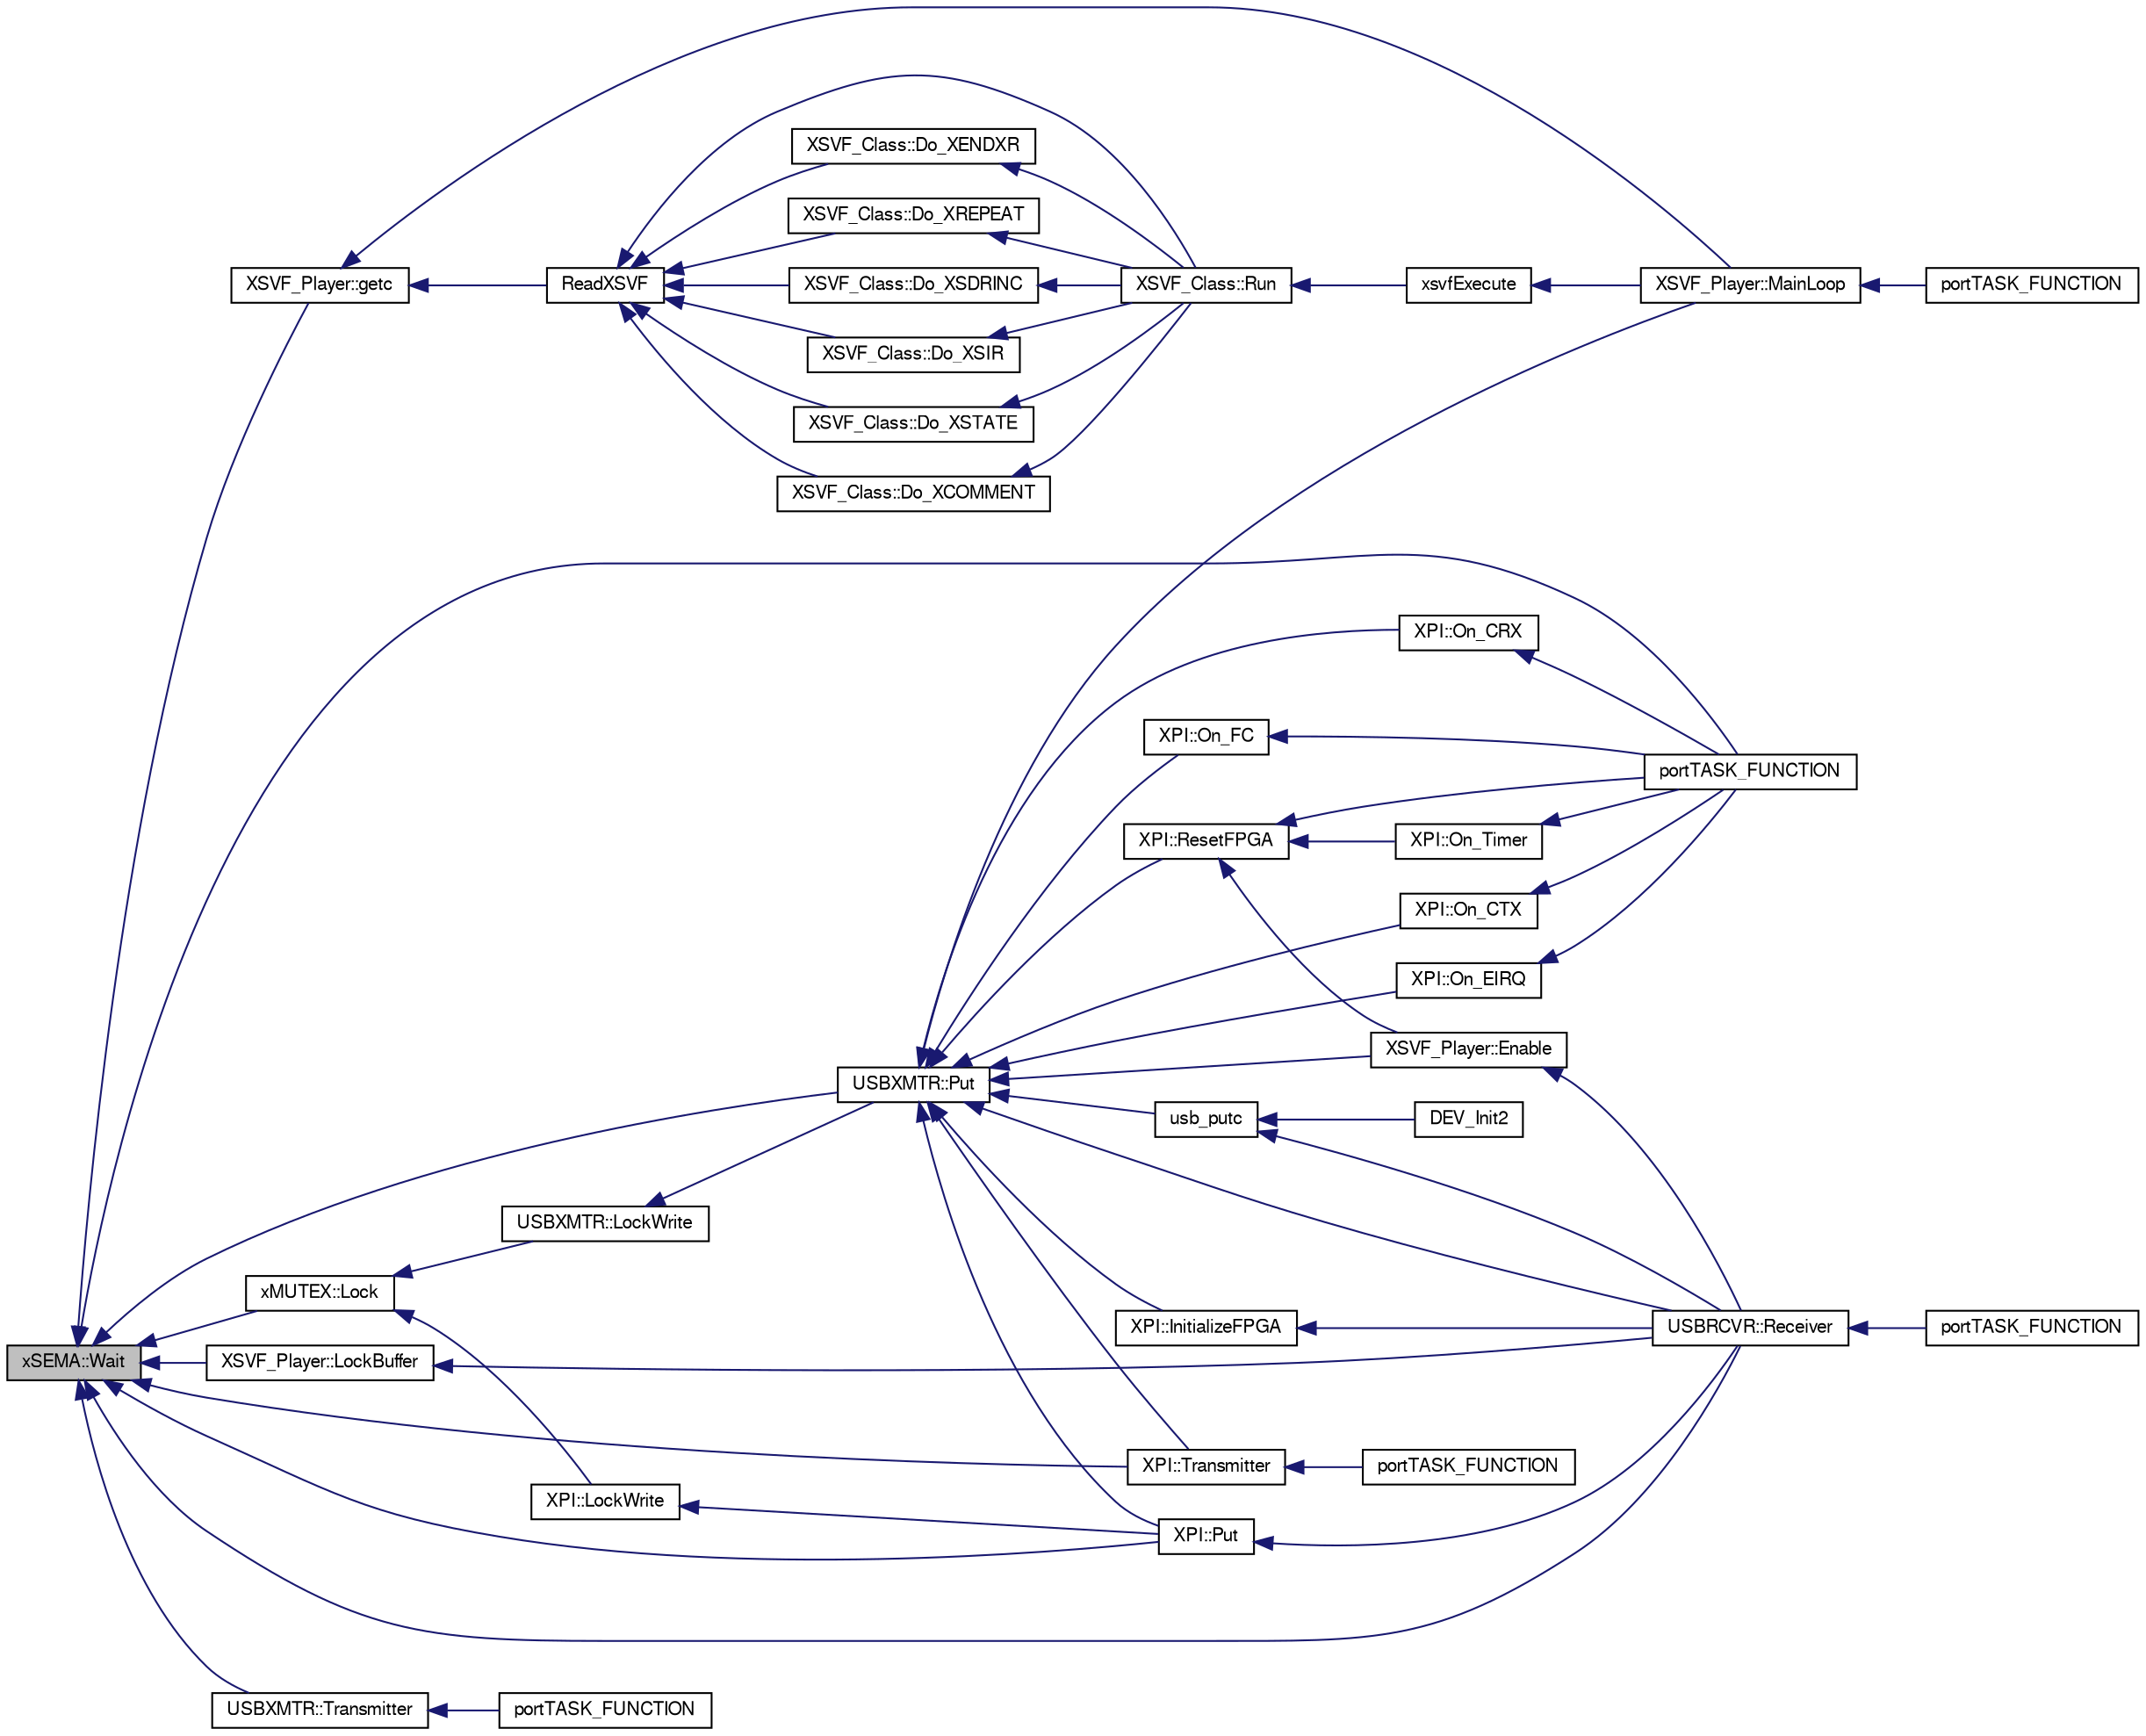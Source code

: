digraph G
{
  bgcolor="transparent";
  edge [fontname="FreeSans",fontsize=10,labelfontname="FreeSans",labelfontsize=10];
  node [fontname="FreeSans",fontsize=10,shape=record];
  rankdir=LR;
  Node1 [label="xSEMA::Wait",height=0.2,width=0.4,color="black", fillcolor="grey75", style="filled" fontcolor="black"];
  Node1 -> Node2 [dir=back,color="midnightblue",fontsize=10,style="solid",fontname="FreeSans"];
  Node2 [label="XSVF_Player::getc",height=0.2,width=0.4,color="black",URL="$class_x_s_v_f___player.html#30c853edaf50b1a4d677131bdb78d277"];
  Node2 -> Node3 [dir=back,color="midnightblue",fontsize=10,style="solid",fontname="FreeSans"];
  Node3 [label="XSVF_Player::MainLoop",height=0.2,width=0.4,color="black",URL="$class_x_s_v_f___player.html#7c68cab8bc1c8d4a40a5a14c7e389a9d"];
  Node3 -> Node4 [dir=back,color="midnightblue",fontsize=10,style="solid",fontname="FreeSans"];
  Node4 [label="portTASK_FUNCTION",height=0.2,width=0.4,color="black",URL="$xsvf_task_8cpp.html#0c8ad39baa20f104db774662d3dcdb35"];
  Node2 -> Node5 [dir=back,color="midnightblue",fontsize=10,style="solid",fontname="FreeSans"];
  Node5 [label="ReadXSVF",height=0.2,width=0.4,color="black",URL="$xsvf_port_8hpp.html#eead376a8e9b9d8b83d3f95f0b440ecc"];
  Node5 -> Node6 [dir=back,color="midnightblue",fontsize=10,style="solid",fontname="FreeSans"];
  Node6 [label="XSVF_Class::Do_XCOMMENT",height=0.2,width=0.4,color="black",URL="$class_x_s_v_f___class.html#ccbb74bef1f29b2a1522413953b06f7e"];
  Node6 -> Node7 [dir=back,color="midnightblue",fontsize=10,style="solid",fontname="FreeSans"];
  Node7 [label="XSVF_Class::Run",height=0.2,width=0.4,color="black",URL="$class_x_s_v_f___class.html#12ccef01bf5a47d54aa357204c0e4636"];
  Node7 -> Node8 [dir=back,color="midnightblue",fontsize=10,style="solid",fontname="FreeSans"];
  Node8 [label="xsvfExecute",height=0.2,width=0.4,color="black",URL="$sam7xpud_8hpp.html#d4776d8f8f33635f5042de6b07c849f6"];
  Node8 -> Node3 [dir=back,color="midnightblue",fontsize=10,style="solid",fontname="FreeSans"];
  Node5 -> Node9 [dir=back,color="midnightblue",fontsize=10,style="solid",fontname="FreeSans"];
  Node9 [label="XSVF_Class::Do_XENDXR",height=0.2,width=0.4,color="black",URL="$class_x_s_v_f___class.html#c16456e7c7645b0f00e476da3298f071"];
  Node9 -> Node7 [dir=back,color="midnightblue",fontsize=10,style="solid",fontname="FreeSans"];
  Node5 -> Node10 [dir=back,color="midnightblue",fontsize=10,style="solid",fontname="FreeSans"];
  Node10 [label="XSVF_Class::Do_XREPEAT",height=0.2,width=0.4,color="black",URL="$class_x_s_v_f___class.html#f63e8462528039052c8a608ec5cf1e4c"];
  Node10 -> Node7 [dir=back,color="midnightblue",fontsize=10,style="solid",fontname="FreeSans"];
  Node5 -> Node11 [dir=back,color="midnightblue",fontsize=10,style="solid",fontname="FreeSans"];
  Node11 [label="XSVF_Class::Do_XSDRINC",height=0.2,width=0.4,color="black",URL="$class_x_s_v_f___class.html#bb4f302bf9104dbb218f451536d7a665"];
  Node11 -> Node7 [dir=back,color="midnightblue",fontsize=10,style="solid",fontname="FreeSans"];
  Node5 -> Node12 [dir=back,color="midnightblue",fontsize=10,style="solid",fontname="FreeSans"];
  Node12 [label="XSVF_Class::Do_XSIR",height=0.2,width=0.4,color="black",URL="$class_x_s_v_f___class.html#bb98c9978279e6e849eba476a76b3964"];
  Node12 -> Node7 [dir=back,color="midnightblue",fontsize=10,style="solid",fontname="FreeSans"];
  Node5 -> Node13 [dir=back,color="midnightblue",fontsize=10,style="solid",fontname="FreeSans"];
  Node13 [label="XSVF_Class::Do_XSTATE",height=0.2,width=0.4,color="black",URL="$class_x_s_v_f___class.html#7ce7cf13775e4d4c6cf0e069bbd6467c"];
  Node13 -> Node7 [dir=back,color="midnightblue",fontsize=10,style="solid",fontname="FreeSans"];
  Node5 -> Node7 [dir=back,color="midnightblue",fontsize=10,style="solid",fontname="FreeSans"];
  Node1 -> Node14 [dir=back,color="midnightblue",fontsize=10,style="solid",fontname="FreeSans"];
  Node14 [label="xMUTEX::Lock",height=0.2,width=0.4,color="black",URL="$classx_m_u_t_e_x.html#529d57424fe4f58d9a13dea66e40ecfa"];
  Node14 -> Node15 [dir=back,color="midnightblue",fontsize=10,style="solid",fontname="FreeSans"];
  Node15 [label="XPI::LockWrite",height=0.2,width=0.4,color="black",URL="$class_x_p_i.html#10ba209398cb347a1f3fced4902037ec"];
  Node15 -> Node16 [dir=back,color="midnightblue",fontsize=10,style="solid",fontname="FreeSans"];
  Node16 [label="XPI::Put",height=0.2,width=0.4,color="black",URL="$class_x_p_i.html#2120b6e3bee2a8eedaf06fad5017eb8a"];
  Node16 -> Node17 [dir=back,color="midnightblue",fontsize=10,style="solid",fontname="FreeSans"];
  Node17 [label="USBRCVR::Receiver",height=0.2,width=0.4,color="black",URL="$class_u_s_b_r_c_v_r.html#f8361a896588ddbb643a4b79b59129b5"];
  Node17 -> Node18 [dir=back,color="midnightblue",fontsize=10,style="solid",fontname="FreeSans"];
  Node18 [label="portTASK_FUNCTION",height=0.2,width=0.4,color="black",URL="$usb_tasks_8cpp.html#bf532eb4d4d55d51477ea9534ab711ca"];
  Node14 -> Node19 [dir=back,color="midnightblue",fontsize=10,style="solid",fontname="FreeSans"];
  Node19 [label="USBXMTR::LockWrite",height=0.2,width=0.4,color="black",URL="$class_u_s_b_x_m_t_r.html#70384f142454df09c3600680cff40274"];
  Node19 -> Node20 [dir=back,color="midnightblue",fontsize=10,style="solid",fontname="FreeSans"];
  Node20 [label="USBXMTR::Put",height=0.2,width=0.4,color="black",URL="$class_u_s_b_x_m_t_r.html#149d280fef7548a52d67fcb5c5ac3ea6"];
  Node20 -> Node21 [dir=back,color="midnightblue",fontsize=10,style="solid",fontname="FreeSans"];
  Node21 [label="XSVF_Player::Enable",height=0.2,width=0.4,color="black",URL="$class_x_s_v_f___player.html#ab49a062790f0a95e08d6f246b2a71b4"];
  Node21 -> Node17 [dir=back,color="midnightblue",fontsize=10,style="solid",fontname="FreeSans"];
  Node20 -> Node22 [dir=back,color="midnightblue",fontsize=10,style="solid",fontname="FreeSans"];
  Node22 [label="XPI::InitializeFPGA",height=0.2,width=0.4,color="black",URL="$class_x_p_i.html#13617d172b308c1448c74f4535b2e73d"];
  Node22 -> Node17 [dir=back,color="midnightblue",fontsize=10,style="solid",fontname="FreeSans"];
  Node20 -> Node3 [dir=back,color="midnightblue",fontsize=10,style="solid",fontname="FreeSans"];
  Node20 -> Node23 [dir=back,color="midnightblue",fontsize=10,style="solid",fontname="FreeSans"];
  Node23 [label="XPI::On_CRX",height=0.2,width=0.4,color="black",URL="$class_x_p_i.html#1c73bd96ebc42e8f5e14bb05c8cd3c86"];
  Node23 -> Node24 [dir=back,color="midnightblue",fontsize=10,style="solid",fontname="FreeSans"];
  Node24 [label="portTASK_FUNCTION",height=0.2,width=0.4,color="black",URL="$sam7xpud_8cpp.html#53afc651bc94988b4b1644f21f16b515"];
  Node20 -> Node25 [dir=back,color="midnightblue",fontsize=10,style="solid",fontname="FreeSans"];
  Node25 [label="XPI::On_CTX",height=0.2,width=0.4,color="black",URL="$class_x_p_i.html#02aa06fd22abe2e2ee4a96ec729e654d"];
  Node25 -> Node24 [dir=back,color="midnightblue",fontsize=10,style="solid",fontname="FreeSans"];
  Node20 -> Node26 [dir=back,color="midnightblue",fontsize=10,style="solid",fontname="FreeSans"];
  Node26 [label="XPI::On_EIRQ",height=0.2,width=0.4,color="black",URL="$class_x_p_i.html#56970d2f3494891b3cf80f3cc846c8df"];
  Node26 -> Node24 [dir=back,color="midnightblue",fontsize=10,style="solid",fontname="FreeSans"];
  Node20 -> Node27 [dir=back,color="midnightblue",fontsize=10,style="solid",fontname="FreeSans"];
  Node27 [label="XPI::On_FC",height=0.2,width=0.4,color="black",URL="$class_x_p_i.html#796dc15fd71882551b5b699d6b408480"];
  Node27 -> Node24 [dir=back,color="midnightblue",fontsize=10,style="solid",fontname="FreeSans"];
  Node20 -> Node16 [dir=back,color="midnightblue",fontsize=10,style="solid",fontname="FreeSans"];
  Node20 -> Node17 [dir=back,color="midnightblue",fontsize=10,style="solid",fontname="FreeSans"];
  Node20 -> Node28 [dir=back,color="midnightblue",fontsize=10,style="solid",fontname="FreeSans"];
  Node28 [label="XPI::ResetFPGA",height=0.2,width=0.4,color="black",URL="$class_x_p_i.html#5c51dda2c789ed0f0eec401f80d92c31"];
  Node28 -> Node21 [dir=back,color="midnightblue",fontsize=10,style="solid",fontname="FreeSans"];
  Node28 -> Node29 [dir=back,color="midnightblue",fontsize=10,style="solid",fontname="FreeSans"];
  Node29 [label="XPI::On_Timer",height=0.2,width=0.4,color="black",URL="$class_x_p_i.html#efca43b014ac7287f1ee782a2db45682"];
  Node29 -> Node24 [dir=back,color="midnightblue",fontsize=10,style="solid",fontname="FreeSans"];
  Node28 -> Node24 [dir=back,color="midnightblue",fontsize=10,style="solid",fontname="FreeSans"];
  Node20 -> Node30 [dir=back,color="midnightblue",fontsize=10,style="solid",fontname="FreeSans"];
  Node30 [label="XPI::Transmitter",height=0.2,width=0.4,color="black",URL="$class_x_p_i.html#2ad25e9e345f55ccaba7f7f7ad15a9a1"];
  Node30 -> Node31 [dir=back,color="midnightblue",fontsize=10,style="solid",fontname="FreeSans"];
  Node31 [label="portTASK_FUNCTION",height=0.2,width=0.4,color="black",URL="$xpi_8cpp.html#dfe1e57f3b27a6e6c56640245fc9a1bd"];
  Node20 -> Node32 [dir=back,color="midnightblue",fontsize=10,style="solid",fontname="FreeSans"];
  Node32 [label="usb_putc",height=0.2,width=0.4,color="black",URL="$sam7xpud_8cpp.html#04af8901fc5c1015eb79acb36ba38ad6"];
  Node32 -> Node33 [dir=back,color="midnightblue",fontsize=10,style="solid",fontname="FreeSans"];
  Node33 [label="DEV_Init2",height=0.2,width=0.4,color="black",URL="$device_8cpp.html#d3dd83edb8d465419e7ab07c6dfb8687"];
  Node32 -> Node17 [dir=back,color="midnightblue",fontsize=10,style="solid",fontname="FreeSans"];
  Node1 -> Node34 [dir=back,color="midnightblue",fontsize=10,style="solid",fontname="FreeSans"];
  Node34 [label="XSVF_Player::LockBuffer",height=0.2,width=0.4,color="black",URL="$class_x_s_v_f___player.html#4e412ad72e7bc50f79f431305ce0c62c"];
  Node34 -> Node17 [dir=back,color="midnightblue",fontsize=10,style="solid",fontname="FreeSans"];
  Node1 -> Node24 [dir=back,color="midnightblue",fontsize=10,style="solid",fontname="FreeSans"];
  Node1 -> Node20 [dir=back,color="midnightblue",fontsize=10,style="solid",fontname="FreeSans"];
  Node1 -> Node16 [dir=back,color="midnightblue",fontsize=10,style="solid",fontname="FreeSans"];
  Node1 -> Node17 [dir=back,color="midnightblue",fontsize=10,style="solid",fontname="FreeSans"];
  Node1 -> Node35 [dir=back,color="midnightblue",fontsize=10,style="solid",fontname="FreeSans"];
  Node35 [label="USBXMTR::Transmitter",height=0.2,width=0.4,color="black",URL="$class_u_s_b_x_m_t_r.html#3bf2078741857a3f8d71871b8eda79fd"];
  Node35 -> Node36 [dir=back,color="midnightblue",fontsize=10,style="solid",fontname="FreeSans"];
  Node36 [label="portTASK_FUNCTION",height=0.2,width=0.4,color="black",URL="$usb_tasks_8cpp.html#2ef57480262824233f0c45f5568d7ac5"];
  Node1 -> Node30 [dir=back,color="midnightblue",fontsize=10,style="solid",fontname="FreeSans"];
}
